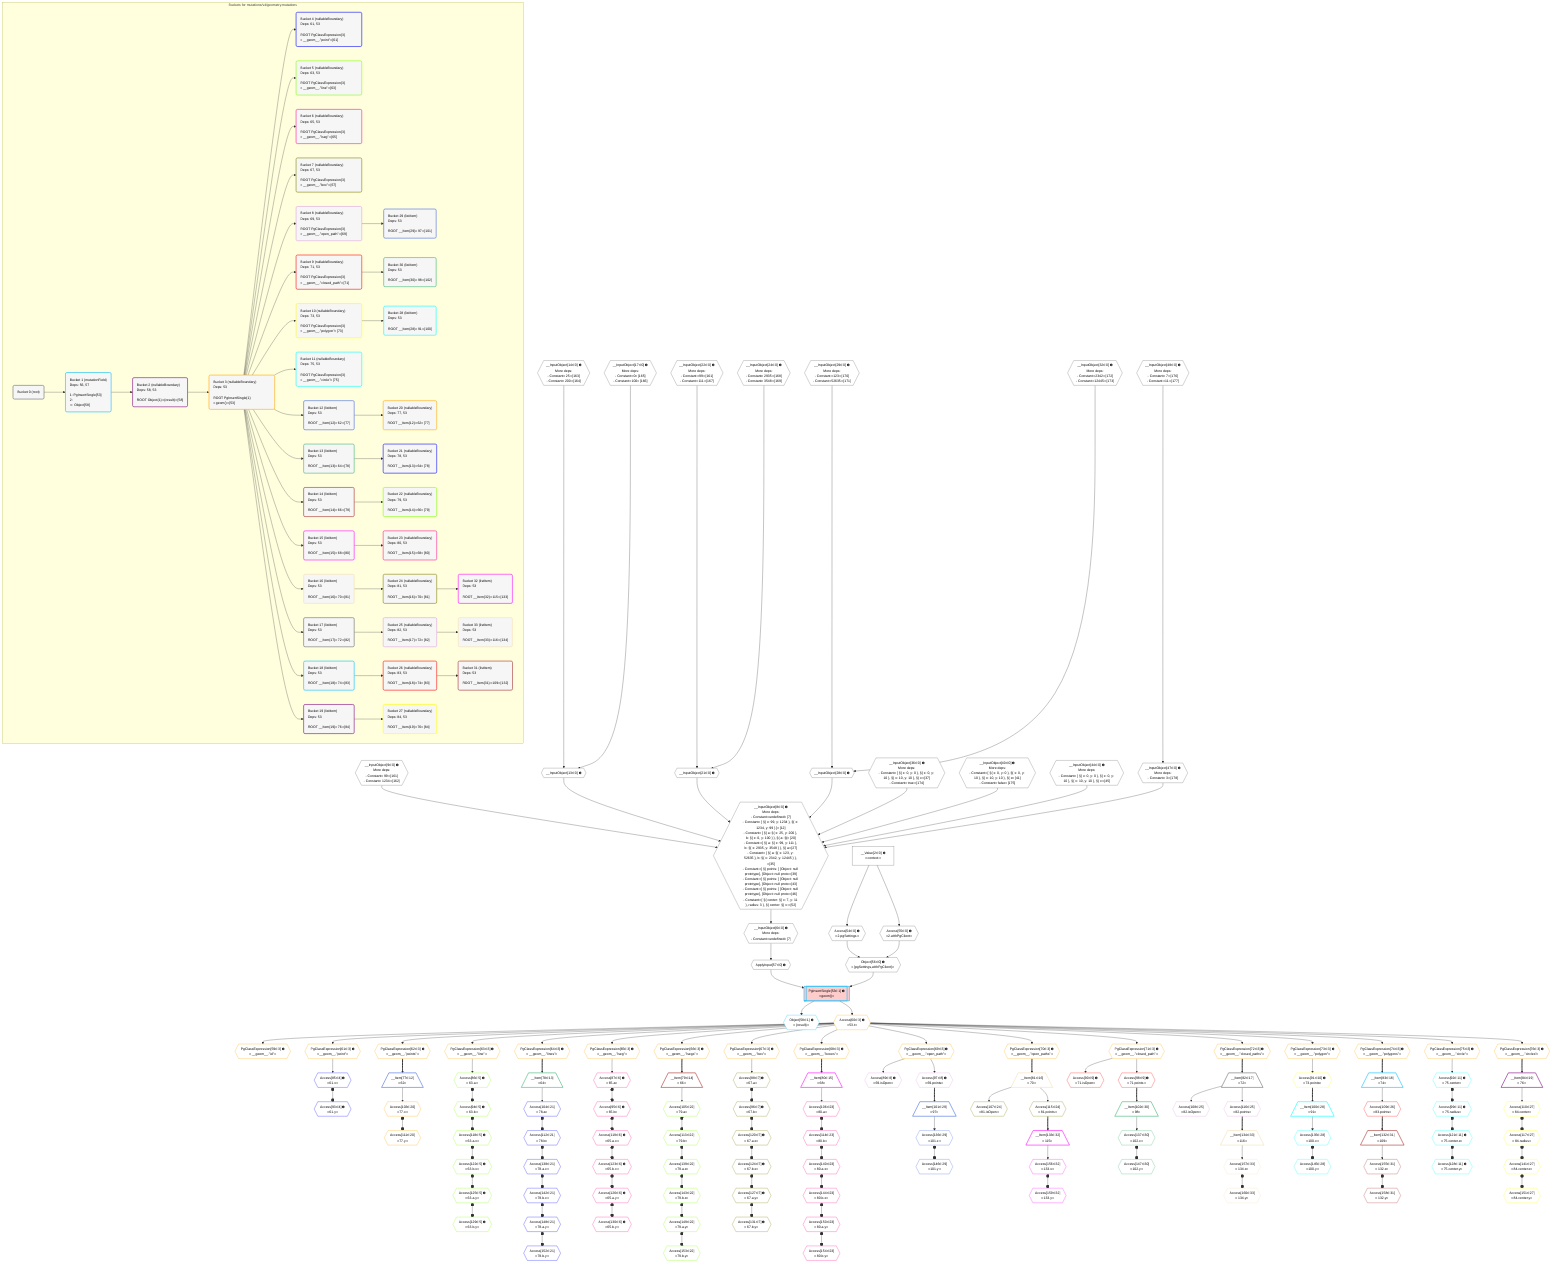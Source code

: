 %%{init: {'themeVariables': { 'fontSize': '12px'}}}%%
graph TD
    classDef path fill:#eee,stroke:#000,color:#000
    classDef plan fill:#fff,stroke-width:1px,color:#000
    classDef itemplan fill:#fff,stroke-width:2px,color:#000
    classDef unbatchedplan fill:#dff,stroke-width:1px,color:#000
    classDef sideeffectplan fill:#fcc,stroke-width:2px,color:#000
    classDef bucket fill:#f6f6f6,color:#000,stroke-width:2px,text-align:left

    subgraph "Buckets for mutations/v4/geometry.mutations"
    Bucket0("Bucket 0 (root)"):::bucket
    Bucket1("Bucket 1 (mutationField)<br />Deps: 56, 57<br /><br />1: PgInsertSingle[53]<br />2: <br />ᐳ: Object[58]"):::bucket
    Bucket2("Bucket 2 (nullableBoundary)<br />Deps: 58, 53<br /><br />ROOT Object{1}ᐸ{result}ᐳ[58]"):::bucket
    Bucket3("Bucket 3 (nullableBoundary)<br />Deps: 53<br /><br />ROOT PgInsertSingle{1}ᐸgeom()ᐳ[53]"):::bucket
    Bucket4("Bucket 4 (nullableBoundary)<br />Deps: 61, 53<br /><br />ROOT PgClassExpression{3}ᐸ__geom__.”point”ᐳ[61]"):::bucket
    Bucket5("Bucket 5 (nullableBoundary)<br />Deps: 63, 53<br /><br />ROOT PgClassExpression{3}ᐸ__geom__.”line”ᐳ[63]"):::bucket
    Bucket6("Bucket 6 (nullableBoundary)<br />Deps: 65, 53<br /><br />ROOT PgClassExpression{3}ᐸ__geom__.”lseg”ᐳ[65]"):::bucket
    Bucket7("Bucket 7 (nullableBoundary)<br />Deps: 67, 53<br /><br />ROOT PgClassExpression{3}ᐸ__geom__.”box”ᐳ[67]"):::bucket
    Bucket8("Bucket 8 (nullableBoundary)<br />Deps: 69, 53<br /><br />ROOT PgClassExpression{3}ᐸ__geom__.”open_path”ᐳ[69]"):::bucket
    Bucket9("Bucket 9 (nullableBoundary)<br />Deps: 71, 53<br /><br />ROOT PgClassExpression{3}ᐸ__geom__.”closed_path”ᐳ[71]"):::bucket
    Bucket10("Bucket 10 (nullableBoundary)<br />Deps: 73, 53<br /><br />ROOT PgClassExpression{3}ᐸ__geom__.”polygon”ᐳ[73]"):::bucket
    Bucket11("Bucket 11 (nullableBoundary)<br />Deps: 75, 53<br /><br />ROOT PgClassExpression{3}ᐸ__geom__.”circle”ᐳ[75]"):::bucket
    Bucket12("Bucket 12 (listItem)<br />Deps: 53<br /><br />ROOT __Item{12}ᐸ62ᐳ[77]"):::bucket
    Bucket13("Bucket 13 (listItem)<br />Deps: 53<br /><br />ROOT __Item{13}ᐸ64ᐳ[78]"):::bucket
    Bucket14("Bucket 14 (listItem)<br />Deps: 53<br /><br />ROOT __Item{14}ᐸ66ᐳ[79]"):::bucket
    Bucket15("Bucket 15 (listItem)<br />Deps: 53<br /><br />ROOT __Item{15}ᐸ68ᐳ[80]"):::bucket
    Bucket16("Bucket 16 (listItem)<br />Deps: 53<br /><br />ROOT __Item{16}ᐸ70ᐳ[81]"):::bucket
    Bucket17("Bucket 17 (listItem)<br />Deps: 53<br /><br />ROOT __Item{17}ᐸ72ᐳ[82]"):::bucket
    Bucket18("Bucket 18 (listItem)<br />Deps: 53<br /><br />ROOT __Item{18}ᐸ74ᐳ[83]"):::bucket
    Bucket19("Bucket 19 (listItem)<br />Deps: 53<br /><br />ROOT __Item{19}ᐸ76ᐳ[84]"):::bucket
    Bucket20("Bucket 20 (nullableBoundary)<br />Deps: 77, 53<br /><br />ROOT __Item{12}ᐸ62ᐳ[77]"):::bucket
    Bucket21("Bucket 21 (nullableBoundary)<br />Deps: 78, 53<br /><br />ROOT __Item{13}ᐸ64ᐳ[78]"):::bucket
    Bucket22("Bucket 22 (nullableBoundary)<br />Deps: 79, 53<br /><br />ROOT __Item{14}ᐸ66ᐳ[79]"):::bucket
    Bucket23("Bucket 23 (nullableBoundary)<br />Deps: 80, 53<br /><br />ROOT __Item{15}ᐸ68ᐳ[80]"):::bucket
    Bucket24("Bucket 24 (nullableBoundary)<br />Deps: 81, 53<br /><br />ROOT __Item{16}ᐸ70ᐳ[81]"):::bucket
    Bucket25("Bucket 25 (nullableBoundary)<br />Deps: 82, 53<br /><br />ROOT __Item{17}ᐸ72ᐳ[82]"):::bucket
    Bucket26("Bucket 26 (nullableBoundary)<br />Deps: 83, 53<br /><br />ROOT __Item{18}ᐸ74ᐳ[83]"):::bucket
    Bucket27("Bucket 27 (nullableBoundary)<br />Deps: 84, 53<br /><br />ROOT __Item{19}ᐸ76ᐳ[84]"):::bucket
    Bucket28("Bucket 28 (listItem)<br />Deps: 53<br /><br />ROOT __Item{28}ᐸ91ᐳ[100]"):::bucket
    Bucket29("Bucket 29 (listItem)<br />Deps: 53<br /><br />ROOT __Item{29}ᐸ97ᐳ[101]"):::bucket
    Bucket30("Bucket 30 (listItem)<br />Deps: 53<br /><br />ROOT __Item{30}ᐸ98ᐳ[102]"):::bucket
    Bucket31("Bucket 31 (listItem)<br />Deps: 53<br /><br />ROOT __Item{31}ᐸ109ᐳ[132]"):::bucket
    Bucket32("Bucket 32 (listItem)<br />Deps: 53<br /><br />ROOT __Item{32}ᐸ115ᐳ[133]"):::bucket
    Bucket33("Bucket 33 (listItem)<br />Deps: 53<br /><br />ROOT __Item{33}ᐸ116ᐳ[134]"):::bucket
    end
    Bucket0 --> Bucket1
    Bucket1 --> Bucket2
    Bucket2 --> Bucket3
    Bucket3 --> Bucket4 & Bucket5 & Bucket6 & Bucket7 & Bucket8 & Bucket9 & Bucket10 & Bucket11 & Bucket12 & Bucket13 & Bucket14 & Bucket15 & Bucket16 & Bucket17 & Bucket18 & Bucket19
    Bucket8 --> Bucket29
    Bucket9 --> Bucket30
    Bucket10 --> Bucket28
    Bucket12 --> Bucket20
    Bucket13 --> Bucket21
    Bucket14 --> Bucket22
    Bucket15 --> Bucket23
    Bucket16 --> Bucket24
    Bucket17 --> Bucket25
    Bucket18 --> Bucket26
    Bucket19 --> Bucket27
    Bucket24 --> Bucket32
    Bucket25 --> Bucket33
    Bucket26 --> Bucket31

    %% plan dependencies
    __InputObject8{{"__InputObject[8∈0] ➊<br />More deps:<br />- Constantᐸundefinedᐳ[7]<br />- Constantᐸ[ §{ x: 99, y: 1234 }, §{ x: 1234, y: 99 } ]ᐳ[12]<br />- Constantᐸ[ §{ a: §{ x: 25, y: 200 }, b: §{ x: 0, y: 100 } }, §{ a: §{ᐳ[20]<br />- Constantᐸ[ §{ a: §{ x: 99, y: 111 }, b: §{ x: 2935, y: 3548 } }, §{ aᐳ[27]<br />- Constantᐸ[ §{ a: §{ x: 123, y: 52635 }, b: §{ x: 2342, y: 12445 } }, ᐳ[35]<br />- Constantᐸ[ §{ points: [ [Object: null prototype], [Object: null protoᐳ[39]<br />- Constantᐸ[ §{ points: [ [Object: null prototype], [Object: null protoᐳ[43]<br />- Constantᐸ[ §{ points: [ [Object: null prototype], [Object: null protoᐳ[46]<br />- Constantᐸ[ §{ center: §{ x: 7, y: 11 }, radius: 3 }, §{ center: §{ x:ᐳ[52]"}}:::plan
    __InputObject9{{"__InputObject[9∈0] ➊<br />More deps:<br />- Constantᐸ99ᐳ[161]<br />- Constantᐸ1234ᐳ[162]"}}:::plan
    __InputObject13{{"__InputObject[13∈0] ➊"}}:::plan
    __InputObject21{{"__InputObject[21∈0] ➊"}}:::plan
    __InputObject28{{"__InputObject[28∈0] ➊"}}:::plan
    __InputObject36{{"__InputObject[36∈0] ➊<br />More deps:<br />- Constantᐸ[ §{ x: 0, y: 0 }, §{ x: 0, y: 10 }, §{ x: 10, y: 10 }, §{ xᐳ[37]<br />- Constantᐸtrueᐳ[174]"}}:::plan
    __InputObject40{{"__InputObject[40∈0] ➊<br />More deps:<br />- Constantᐸ[ §{ x: 0, y: 0 }, §{ x: 0, y: 10 }, §{ x: 10, y: 10 }, §{ xᐳ[41]<br />- Constantᐸfalseᐳ[175]"}}:::plan
    __InputObject44{{"__InputObject[44∈0] ➊<br />More deps:<br />- Constantᐸ[ §{ x: 0, y: 0 }, §{ x: 0, y: 10 }, §{ x: 10, y: 10 }, §{ xᐳ[45]"}}:::plan
    __InputObject47{{"__InputObject[47∈0] ➊<br />More deps:<br />- Constantᐸ3ᐳ[178]"}}:::plan
    __InputObject9 & __InputObject13 & __InputObject21 & __InputObject28 & __InputObject36 & __InputObject40 & __InputObject44 & __InputObject47 --> __InputObject8
    __InputObject6{{"__InputObject[6∈0] ➊<br />More deps:<br />- Constantᐸundefinedᐳ[7]"}}:::plan
    __InputObject8 --> __InputObject6
    __InputObject14{{"__InputObject[14∈0] ➊<br />More deps:<br />- Constantᐸ25ᐳ[163]<br />- Constantᐸ200ᐳ[164]"}}:::plan
    __InputObject17{{"__InputObject[17∈0] ➊<br />More deps:<br />- Constantᐸ0ᐳ[165]<br />- Constantᐸ100ᐳ[166]"}}:::plan
    __InputObject14 & __InputObject17 --> __InputObject13
    __InputObject22{{"__InputObject[22∈0] ➊<br />More deps:<br />- Constantᐸ99ᐳ[161]<br />- Constantᐸ111ᐳ[167]"}}:::plan
    __InputObject24{{"__InputObject[24∈0] ➊<br />More deps:<br />- Constantᐸ2935ᐳ[168]<br />- Constantᐸ3548ᐳ[169]"}}:::plan
    __InputObject22 & __InputObject24 --> __InputObject21
    __InputObject29{{"__InputObject[29∈0] ➊<br />More deps:<br />- Constantᐸ123ᐳ[170]<br />- Constantᐸ52635ᐳ[171]"}}:::plan
    __InputObject32{{"__InputObject[32∈0] ➊<br />More deps:<br />- Constantᐸ2342ᐳ[172]<br />- Constantᐸ12445ᐳ[173]"}}:::plan
    __InputObject29 & __InputObject32 --> __InputObject28
    __InputObject48{{"__InputObject[48∈0] ➊<br />More deps:<br />- Constantᐸ7ᐳ[176]<br />- Constantᐸ11ᐳ[177]"}}:::plan
    __InputObject48 --> __InputObject47
    Object56{{"Object[56∈0] ➊<br />ᐸ{pgSettings,withPgClient}ᐳ"}}:::plan
    Access54{{"Access[54∈0] ➊<br />ᐸ2.pgSettingsᐳ"}}:::plan
    Access55{{"Access[55∈0] ➊<br />ᐸ2.withPgClientᐳ"}}:::plan
    Access54 & Access55 --> Object56
    __Value2["__Value[2∈0] ➊<br />ᐸcontextᐳ"]:::plan
    __Value2 --> Access54
    __Value2 --> Access55
    ApplyInput57{{"ApplyInput[57∈0] ➊"}}:::plan
    __InputObject6 --> ApplyInput57
    PgInsertSingle53[["PgInsertSingle[53∈1] ➊<br />ᐸgeom()ᐳ"]]:::sideeffectplan
    Object56 & ApplyInput57 --> PgInsertSingle53
    Object58{{"Object[58∈1] ➊<br />ᐸ{result}ᐳ"}}:::plan
    PgInsertSingle53 --> Object58
    PgClassExpression59{{"PgClassExpression[59∈3] ➊<br />ᐸ__geom__.”id”ᐳ"}}:::plan
    Access60{{"Access[60∈3] ➊<br />ᐸ53.tᐳ"}}:::plan
    Access60 --> PgClassExpression59
    PgInsertSingle53 --> Access60
    PgClassExpression61{{"PgClassExpression[61∈3] ➊<br />ᐸ__geom__.”point”ᐳ"}}:::plan
    Access60 --> PgClassExpression61
    PgClassExpression62{{"PgClassExpression[62∈3] ➊<br />ᐸ__geom__.”points”ᐳ"}}:::plan
    Access60 --> PgClassExpression62
    PgClassExpression63{{"PgClassExpression[63∈3] ➊<br />ᐸ__geom__.”line”ᐳ"}}:::plan
    Access60 --> PgClassExpression63
    PgClassExpression64{{"PgClassExpression[64∈3] ➊<br />ᐸ__geom__.”lines”ᐳ"}}:::plan
    Access60 --> PgClassExpression64
    PgClassExpression65{{"PgClassExpression[65∈3] ➊<br />ᐸ__geom__.”lseg”ᐳ"}}:::plan
    Access60 --> PgClassExpression65
    PgClassExpression66{{"PgClassExpression[66∈3] ➊<br />ᐸ__geom__.”lsegs”ᐳ"}}:::plan
    Access60 --> PgClassExpression66
    PgClassExpression67{{"PgClassExpression[67∈3] ➊<br />ᐸ__geom__.”box”ᐳ"}}:::plan
    Access60 --> PgClassExpression67
    PgClassExpression68{{"PgClassExpression[68∈3] ➊<br />ᐸ__geom__.”boxes”ᐳ"}}:::plan
    Access60 --> PgClassExpression68
    PgClassExpression69{{"PgClassExpression[69∈3] ➊<br />ᐸ__geom__.”open_path”ᐳ"}}:::plan
    Access60 --> PgClassExpression69
    PgClassExpression70{{"PgClassExpression[70∈3] ➊<br />ᐸ__geom__.”open_paths”ᐳ"}}:::plan
    Access60 --> PgClassExpression70
    PgClassExpression71{{"PgClassExpression[71∈3] ➊<br />ᐸ__geom__.”closed_path”ᐳ"}}:::plan
    Access60 --> PgClassExpression71
    PgClassExpression72{{"PgClassExpression[72∈3] ➊<br />ᐸ__geom__.”closed_paths”ᐳ"}}:::plan
    Access60 --> PgClassExpression72
    PgClassExpression73{{"PgClassExpression[73∈3] ➊<br />ᐸ__geom__.”polygon”ᐳ"}}:::plan
    Access60 --> PgClassExpression73
    PgClassExpression74{{"PgClassExpression[74∈3] ➊<br />ᐸ__geom__.”polygons”ᐳ"}}:::plan
    Access60 --> PgClassExpression74
    PgClassExpression75{{"PgClassExpression[75∈3] ➊<br />ᐸ__geom__.”circle”ᐳ"}}:::plan
    Access60 --> PgClassExpression75
    PgClassExpression76{{"PgClassExpression[76∈3] ➊<br />ᐸ__geom__.”circles”ᐳ"}}:::plan
    Access60 --> PgClassExpression76
    Access85{{"Access[85∈4] ➊<br />ᐸ61.xᐳ"}}:::plan
    PgClassExpression61 --> Access85
    Access93{{"Access[93∈4] ➊<br />ᐸ61.yᐳ"}}:::plan
    Access85 o--o Access93
    Access86{{"Access[86∈5] ➊<br />ᐸ63.aᐳ"}}:::plan
    PgClassExpression63 --> Access86
    Access94{{"Access[94∈5] ➊<br />ᐸ63.bᐳ"}}:::plan
    Access86 o--o Access94
    Access118{{"Access[118∈5] ➊<br />ᐸ63.a.xᐳ"}}:::plan
    Access94 o--o Access118
    Access122{{"Access[122∈5] ➊<br />ᐸ63.b.xᐳ"}}:::plan
    Access118 o--o Access122
    Access125{{"Access[125∈5] ➊<br />ᐸ63.a.yᐳ"}}:::plan
    Access122 o--o Access125
    Access129{{"Access[129∈5] ➊<br />ᐸ63.b.yᐳ"}}:::plan
    Access125 o--o Access129
    Access87{{"Access[87∈6] ➊<br />ᐸ65.aᐳ"}}:::plan
    PgClassExpression65 --> Access87
    Access95{{"Access[95∈6] ➊<br />ᐸ65.bᐳ"}}:::plan
    Access87 o--o Access95
    Access119{{"Access[119∈6] ➊<br />ᐸ65.a.xᐳ"}}:::plan
    Access95 o--o Access119
    Access123{{"Access[123∈6] ➊<br />ᐸ65.b.xᐳ"}}:::plan
    Access119 o--o Access123
    Access126{{"Access[126∈6] ➊<br />ᐸ65.a.yᐳ"}}:::plan
    Access123 o--o Access126
    Access130{{"Access[130∈6] ➊<br />ᐸ65.b.yᐳ"}}:::plan
    Access126 o--o Access130
    Access88{{"Access[88∈7] ➊<br />ᐸ67.aᐳ"}}:::plan
    PgClassExpression67 --> Access88
    Access96{{"Access[96∈7] ➊<br />ᐸ67.bᐳ"}}:::plan
    Access88 o--o Access96
    Access120{{"Access[120∈7] ➊<br />ᐸ67.a.xᐳ"}}:::plan
    Access96 o--o Access120
    Access124{{"Access[124∈7] ➊<br />ᐸ67.b.xᐳ"}}:::plan
    Access120 o--o Access124
    Access127{{"Access[127∈7] ➊<br />ᐸ67.a.yᐳ"}}:::plan
    Access124 o--o Access127
    Access131{{"Access[131∈7] ➊<br />ᐸ67.b.yᐳ"}}:::plan
    Access127 o--o Access131
    Access89{{"Access[89∈8] ➊<br />ᐸ69.isOpenᐳ"}}:::plan
    PgClassExpression69 --> Access89
    Access97{{"Access[97∈8] ➊<br />ᐸ69.pointsᐳ"}}:::plan
    PgClassExpression69 --> Access97
    Access90{{"Access[90∈9] ➊<br />ᐸ71.isOpenᐳ"}}:::plan
    PgClassExpression71 --> Access90
    Access98{{"Access[98∈9] ➊<br />ᐸ71.pointsᐳ"}}:::plan
    PgClassExpression71 --> Access98
    Access91{{"Access[91∈10] ➊<br />ᐸ73.pointsᐳ"}}:::plan
    PgClassExpression73 --> Access91
    Access92{{"Access[92∈11] ➊<br />ᐸ75.centerᐳ"}}:::plan
    PgClassExpression75 --> Access92
    Access99{{"Access[99∈11] ➊<br />ᐸ75.radiusᐳ"}}:::plan
    Access92 o--o Access99
    Access121{{"Access[121∈11] ➊<br />ᐸ75.center.xᐳ"}}:::plan
    Access99 o--o Access121
    Access128{{"Access[128∈11] ➊<br />ᐸ75.center.yᐳ"}}:::plan
    Access121 o--o Access128
    __Item77[/"__Item[77∈12]<br />ᐸ62ᐳ"\]:::itemplan
    PgClassExpression62 ==> __Item77
    __Item78[/"__Item[78∈13]<br />ᐸ64ᐳ"\]:::itemplan
    PgClassExpression64 ==> __Item78
    __Item79[/"__Item[79∈14]<br />ᐸ66ᐳ"\]:::itemplan
    PgClassExpression66 ==> __Item79
    __Item80[/"__Item[80∈15]<br />ᐸ68ᐳ"\]:::itemplan
    PgClassExpression68 ==> __Item80
    __Item81[/"__Item[81∈16]<br />ᐸ70ᐳ"\]:::itemplan
    PgClassExpression70 ==> __Item81
    __Item82[/"__Item[82∈17]<br />ᐸ72ᐳ"\]:::itemplan
    PgClassExpression72 ==> __Item82
    __Item83[/"__Item[83∈18]<br />ᐸ74ᐳ"\]:::itemplan
    PgClassExpression74 ==> __Item83
    __Item84[/"__Item[84∈19]<br />ᐸ76ᐳ"\]:::itemplan
    PgClassExpression76 ==> __Item84
    Access103{{"Access[103∈20]<br />ᐸ77.xᐳ"}}:::plan
    __Item77 --> Access103
    Access111{{"Access[111∈20]<br />ᐸ77.yᐳ"}}:::plan
    Access103 o--o Access111
    Access104{{"Access[104∈21]<br />ᐸ78.aᐳ"}}:::plan
    __Item78 --> Access104
    Access112{{"Access[112∈21]<br />ᐸ78.bᐳ"}}:::plan
    Access104 o--o Access112
    Access138{{"Access[138∈21]<br />ᐸ78.a.xᐳ"}}:::plan
    Access112 o--o Access138
    Access142{{"Access[142∈21]<br />ᐸ78.b.xᐳ"}}:::plan
    Access138 o--o Access142
    Access148{{"Access[148∈21]<br />ᐸ78.a.yᐳ"}}:::plan
    Access142 o--o Access148
    Access152{{"Access[152∈21]<br />ᐸ78.b.yᐳ"}}:::plan
    Access148 o--o Access152
    Access105{{"Access[105∈22]<br />ᐸ79.aᐳ"}}:::plan
    __Item79 --> Access105
    Access113{{"Access[113∈22]<br />ᐸ79.bᐳ"}}:::plan
    Access105 o--o Access113
    Access139{{"Access[139∈22]<br />ᐸ79.a.xᐳ"}}:::plan
    Access113 o--o Access139
    Access143{{"Access[143∈22]<br />ᐸ79.b.xᐳ"}}:::plan
    Access139 o--o Access143
    Access149{{"Access[149∈22]<br />ᐸ79.a.yᐳ"}}:::plan
    Access143 o--o Access149
    Access153{{"Access[153∈22]<br />ᐸ79.b.yᐳ"}}:::plan
    Access149 o--o Access153
    Access106{{"Access[106∈23]<br />ᐸ80.aᐳ"}}:::plan
    __Item80 --> Access106
    Access114{{"Access[114∈23]<br />ᐸ80.bᐳ"}}:::plan
    Access106 o--o Access114
    Access140{{"Access[140∈23]<br />ᐸ80.a.xᐳ"}}:::plan
    Access114 o--o Access140
    Access144{{"Access[144∈23]<br />ᐸ80.b.xᐳ"}}:::plan
    Access140 o--o Access144
    Access150{{"Access[150∈23]<br />ᐸ80.a.yᐳ"}}:::plan
    Access144 o--o Access150
    Access154{{"Access[154∈23]<br />ᐸ80.b.yᐳ"}}:::plan
    Access150 o--o Access154
    Access107{{"Access[107∈24]<br />ᐸ81.isOpenᐳ"}}:::plan
    __Item81 --> Access107
    Access115{{"Access[115∈24]<br />ᐸ81.pointsᐳ"}}:::plan
    __Item81 --> Access115
    Access108{{"Access[108∈25]<br />ᐸ82.isOpenᐳ"}}:::plan
    __Item82 --> Access108
    Access116{{"Access[116∈25]<br />ᐸ82.pointsᐳ"}}:::plan
    __Item82 --> Access116
    Access109{{"Access[109∈26]<br />ᐸ83.pointsᐳ"}}:::plan
    __Item83 --> Access109
    Access110{{"Access[110∈27]<br />ᐸ84.centerᐳ"}}:::plan
    __Item84 --> Access110
    Access117{{"Access[117∈27]<br />ᐸ84.radiusᐳ"}}:::plan
    Access110 o--o Access117
    Access141{{"Access[141∈27]<br />ᐸ84.center.xᐳ"}}:::plan
    Access117 o--o Access141
    Access151{{"Access[151∈27]<br />ᐸ84.center.yᐳ"}}:::plan
    Access141 o--o Access151
    __Item100[/"__Item[100∈28]<br />ᐸ91ᐳ"\]:::itemplan
    Access91 ==> __Item100
    Access135{{"Access[135∈28]<br />ᐸ100.xᐳ"}}:::plan
    __Item100 --> Access135
    Access145{{"Access[145∈28]<br />ᐸ100.yᐳ"}}:::plan
    Access135 o--o Access145
    __Item101[/"__Item[101∈29]<br />ᐸ97ᐳ"\]:::itemplan
    Access97 ==> __Item101
    Access136{{"Access[136∈29]<br />ᐸ101.xᐳ"}}:::plan
    __Item101 --> Access136
    Access146{{"Access[146∈29]<br />ᐸ101.yᐳ"}}:::plan
    Access136 o--o Access146
    __Item102[/"__Item[102∈30]<br />ᐸ98ᐳ"\]:::itemplan
    Access98 ==> __Item102
    Access137{{"Access[137∈30]<br />ᐸ102.xᐳ"}}:::plan
    __Item102 --> Access137
    Access147{{"Access[147∈30]<br />ᐸ102.yᐳ"}}:::plan
    Access137 o--o Access147
    __Item132[/"__Item[132∈31]<br />ᐸ109ᐳ"\]:::itemplan
    Access109 ==> __Item132
    Access155{{"Access[155∈31]<br />ᐸ132.xᐳ"}}:::plan
    __Item132 --> Access155
    Access158{{"Access[158∈31]<br />ᐸ132.yᐳ"}}:::plan
    Access155 o--o Access158
    __Item133[/"__Item[133∈32]<br />ᐸ115ᐳ"\]:::itemplan
    Access115 ==> __Item133
    Access156{{"Access[156∈32]<br />ᐸ133.xᐳ"}}:::plan
    __Item133 --> Access156
    Access159{{"Access[159∈32]<br />ᐸ133.yᐳ"}}:::plan
    Access156 o--o Access159
    __Item134[/"__Item[134∈33]<br />ᐸ116ᐳ"\]:::itemplan
    Access116 ==> __Item134
    Access157{{"Access[157∈33]<br />ᐸ134.xᐳ"}}:::plan
    __Item134 --> Access157
    Access160{{"Access[160∈33]<br />ᐸ134.yᐳ"}}:::plan
    Access157 o--o Access160

    %% define steps
    classDef bucket0 stroke:#696969
    class Bucket0,__Value2,__InputObject6,__InputObject8,__InputObject9,__InputObject13,__InputObject14,__InputObject17,__InputObject21,__InputObject22,__InputObject24,__InputObject28,__InputObject29,__InputObject32,__InputObject36,__InputObject40,__InputObject44,__InputObject47,__InputObject48,Access54,Access55,Object56,ApplyInput57 bucket0
    classDef bucket1 stroke:#00bfff
    class Bucket1,PgInsertSingle53,Object58 bucket1
    classDef bucket2 stroke:#7f007f
    class Bucket2 bucket2
    classDef bucket3 stroke:#ffa500
    class Bucket3,PgClassExpression59,Access60,PgClassExpression61,PgClassExpression62,PgClassExpression63,PgClassExpression64,PgClassExpression65,PgClassExpression66,PgClassExpression67,PgClassExpression68,PgClassExpression69,PgClassExpression70,PgClassExpression71,PgClassExpression72,PgClassExpression73,PgClassExpression74,PgClassExpression75,PgClassExpression76 bucket3
    classDef bucket4 stroke:#0000ff
    class Bucket4,Access85,Access93 bucket4
    classDef bucket5 stroke:#7fff00
    class Bucket5,Access86,Access94,Access118,Access122,Access125,Access129 bucket5
    classDef bucket6 stroke:#ff1493
    class Bucket6,Access87,Access95,Access119,Access123,Access126,Access130 bucket6
    classDef bucket7 stroke:#808000
    class Bucket7,Access88,Access96,Access120,Access124,Access127,Access131 bucket7
    classDef bucket8 stroke:#dda0dd
    class Bucket8,Access89,Access97 bucket8
    classDef bucket9 stroke:#ff0000
    class Bucket9,Access90,Access98 bucket9
    classDef bucket10 stroke:#ffff00
    class Bucket10,Access91 bucket10
    classDef bucket11 stroke:#00ffff
    class Bucket11,Access92,Access99,Access121,Access128 bucket11
    classDef bucket12 stroke:#4169e1
    class Bucket12,__Item77 bucket12
    classDef bucket13 stroke:#3cb371
    class Bucket13,__Item78 bucket13
    classDef bucket14 stroke:#a52a2a
    class Bucket14,__Item79 bucket14
    classDef bucket15 stroke:#ff00ff
    class Bucket15,__Item80 bucket15
    classDef bucket16 stroke:#f5deb3
    class Bucket16,__Item81 bucket16
    classDef bucket17 stroke:#696969
    class Bucket17,__Item82 bucket17
    classDef bucket18 stroke:#00bfff
    class Bucket18,__Item83 bucket18
    classDef bucket19 stroke:#7f007f
    class Bucket19,__Item84 bucket19
    classDef bucket20 stroke:#ffa500
    class Bucket20,Access103,Access111 bucket20
    classDef bucket21 stroke:#0000ff
    class Bucket21,Access104,Access112,Access138,Access142,Access148,Access152 bucket21
    classDef bucket22 stroke:#7fff00
    class Bucket22,Access105,Access113,Access139,Access143,Access149,Access153 bucket22
    classDef bucket23 stroke:#ff1493
    class Bucket23,Access106,Access114,Access140,Access144,Access150,Access154 bucket23
    classDef bucket24 stroke:#808000
    class Bucket24,Access107,Access115 bucket24
    classDef bucket25 stroke:#dda0dd
    class Bucket25,Access108,Access116 bucket25
    classDef bucket26 stroke:#ff0000
    class Bucket26,Access109 bucket26
    classDef bucket27 stroke:#ffff00
    class Bucket27,Access110,Access117,Access141,Access151 bucket27
    classDef bucket28 stroke:#00ffff
    class Bucket28,__Item100,Access135,Access145 bucket28
    classDef bucket29 stroke:#4169e1
    class Bucket29,__Item101,Access136,Access146 bucket29
    classDef bucket30 stroke:#3cb371
    class Bucket30,__Item102,Access137,Access147 bucket30
    classDef bucket31 stroke:#a52a2a
    class Bucket31,__Item132,Access155,Access158 bucket31
    classDef bucket32 stroke:#ff00ff
    class Bucket32,__Item133,Access156,Access159 bucket32
    classDef bucket33 stroke:#f5deb3
    class Bucket33,__Item134,Access157,Access160 bucket33